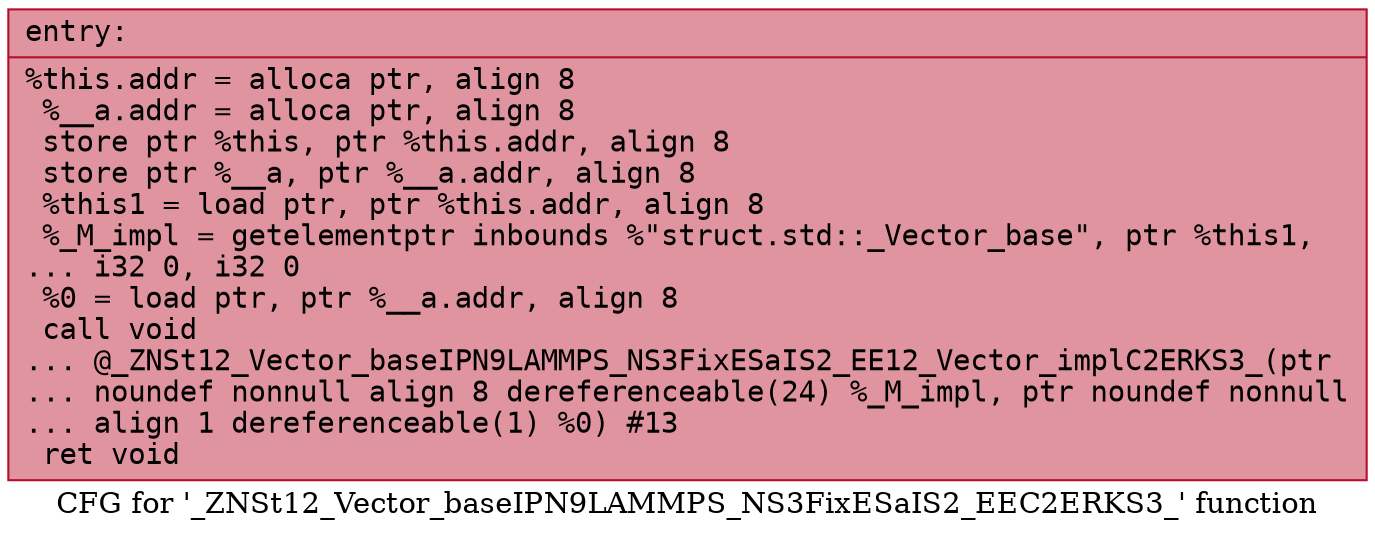 digraph "CFG for '_ZNSt12_Vector_baseIPN9LAMMPS_NS3FixESaIS2_EEC2ERKS3_' function" {
	label="CFG for '_ZNSt12_Vector_baseIPN9LAMMPS_NS3FixESaIS2_EEC2ERKS3_' function";

	Node0x561f16519e50 [shape=record,color="#b70d28ff", style=filled, fillcolor="#b70d2870" fontname="Courier",label="{entry:\l|  %this.addr = alloca ptr, align 8\l  %__a.addr = alloca ptr, align 8\l  store ptr %this, ptr %this.addr, align 8\l  store ptr %__a, ptr %__a.addr, align 8\l  %this1 = load ptr, ptr %this.addr, align 8\l  %_M_impl = getelementptr inbounds %\"struct.std::_Vector_base\", ptr %this1,\l... i32 0, i32 0\l  %0 = load ptr, ptr %__a.addr, align 8\l  call void\l... @_ZNSt12_Vector_baseIPN9LAMMPS_NS3FixESaIS2_EE12_Vector_implC2ERKS3_(ptr\l... noundef nonnull align 8 dereferenceable(24) %_M_impl, ptr noundef nonnull\l... align 1 dereferenceable(1) %0) #13\l  ret void\l}"];
}
